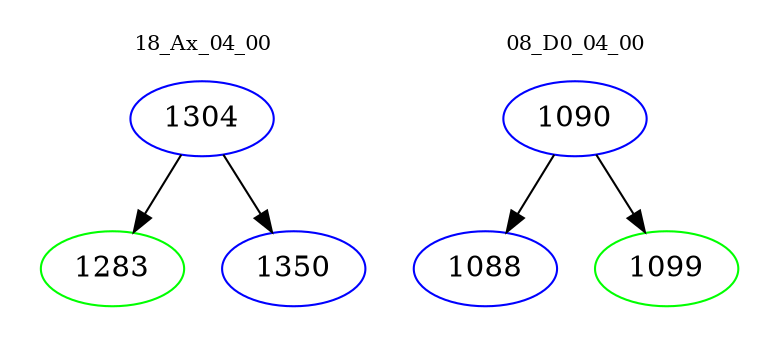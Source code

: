 digraph{
subgraph cluster_0 {
color = white
label = "18_Ax_04_00";
fontsize=10;
T0_1304 [label="1304", color="blue"]
T0_1304 -> T0_1283 [color="black"]
T0_1283 [label="1283", color="green"]
T0_1304 -> T0_1350 [color="black"]
T0_1350 [label="1350", color="blue"]
}
subgraph cluster_1 {
color = white
label = "08_D0_04_00";
fontsize=10;
T1_1090 [label="1090", color="blue"]
T1_1090 -> T1_1088 [color="black"]
T1_1088 [label="1088", color="blue"]
T1_1090 -> T1_1099 [color="black"]
T1_1099 [label="1099", color="green"]
}
}
